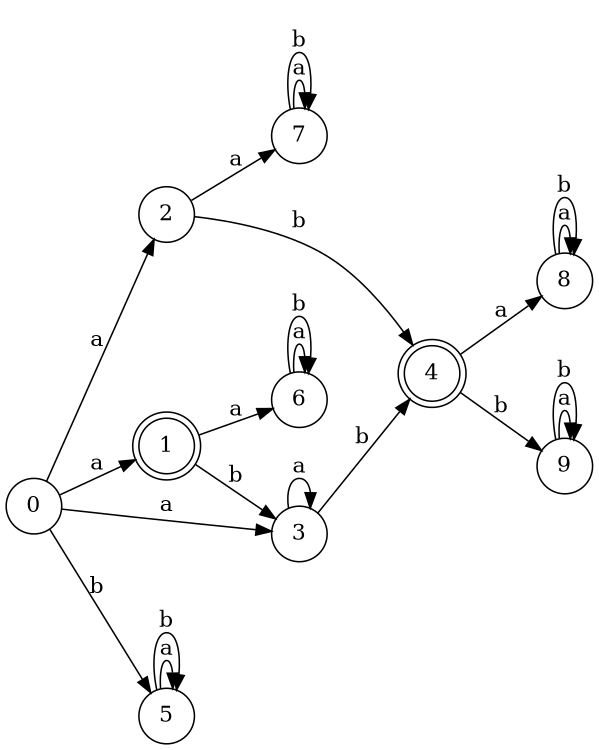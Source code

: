 digraph finite_state_machine {
	rankdir=LR;
	size="8,5";
	node [shape = doublecircle]; 1 4;
	node [shape = circle];
	0 -> 1 [ label = "a" ];
	0 -> 2 [ label = "a" ];
	0 -> 3 [ label = "a" ];
	0 -> 5 [ label = "b" ];
	1 -> 6 [ label = "a" ];
	1 -> 3 [ label = "b" ];
	2 -> 7 [ label = "a" ];
	2 -> 4 [ label = "b" ];
	3 -> 3 [ label = "a" ];
	3 -> 4 [ label = "b" ];
	4 -> 8 [ label = "a" ];
	4 -> 9 [ label = "b" ];
	5 -> 5 [ label = "a" ];
	5 -> 5 [ label = "b" ];
	6 -> 6 [ label = "a" ];
	6 -> 6 [ label = "b" ];
	7 -> 7 [ label = "a" ];
	7 -> 7 [ label = "b" ];
	8 -> 8 [ label = "a" ];
	8 -> 8 [ label = "b" ];
	9 -> 9 [ label = "a" ];
	9 -> 9 [ label = "b" ];
}